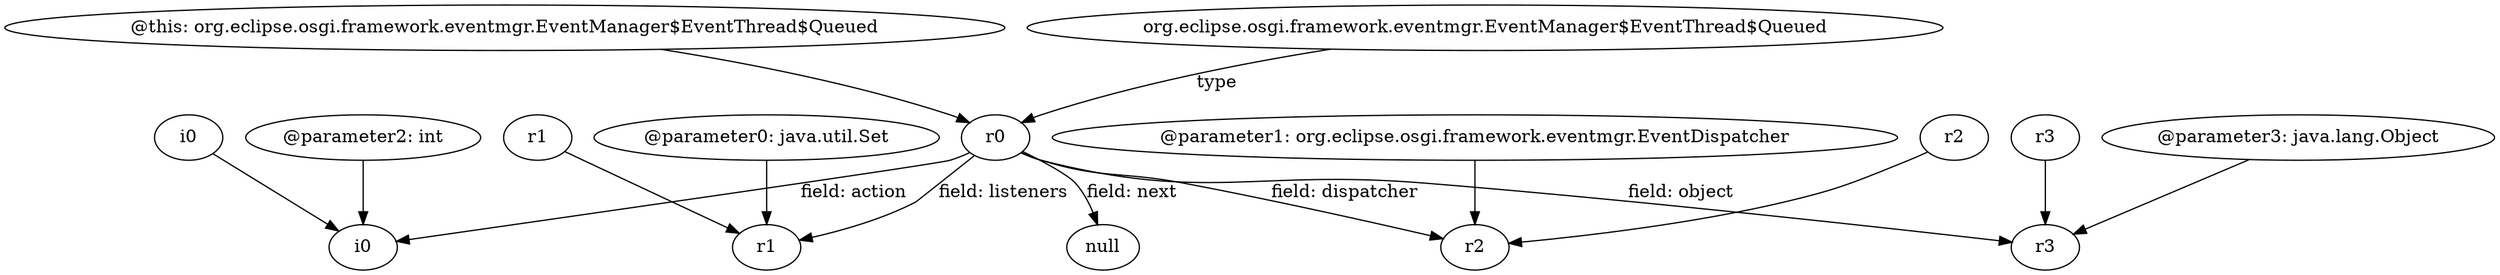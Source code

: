 digraph g {
0[label="i0"]
1[label="i0"]
0->1[label=""]
2[label="@parameter0: java.util.Set"]
3[label="r1"]
2->3[label=""]
4[label="r0"]
5[label="null"]
4->5[label="field: next"]
6[label="r1"]
6->3[label=""]
7[label="@parameter1: org.eclipse.osgi.framework.eventmgr.EventDispatcher"]
8[label="r2"]
7->8[label=""]
9[label="r3"]
10[label="r3"]
9->10[label=""]
4->10[label="field: object"]
4->3[label="field: listeners"]
4->1[label="field: action"]
4->8[label="field: dispatcher"]
11[label="@parameter3: java.lang.Object"]
11->10[label=""]
12[label="@parameter2: int"]
12->1[label=""]
13[label="r2"]
13->8[label=""]
14[label="@this: org.eclipse.osgi.framework.eventmgr.EventManager$EventThread$Queued"]
14->4[label=""]
15[label="org.eclipse.osgi.framework.eventmgr.EventManager$EventThread$Queued"]
15->4[label="type"]
}